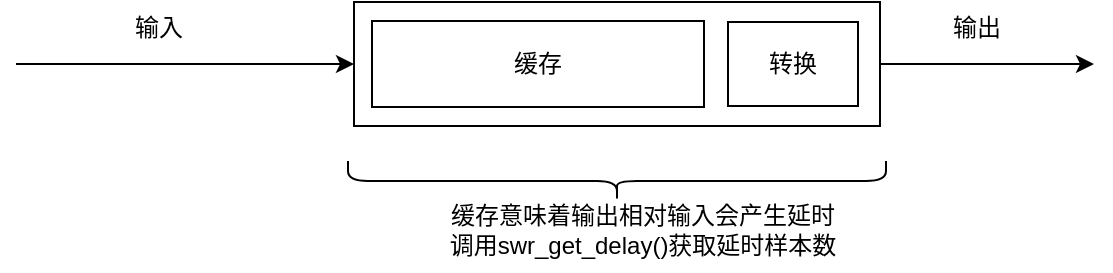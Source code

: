 <mxfile version="22.1.17" type="github">
  <diagram name="第 1 页" id="8ad2CBzuucdJZ7vBzMSo">
    <mxGraphModel dx="1834" dy="796" grid="0" gridSize="10" guides="1" tooltips="1" connect="1" arrows="1" fold="1" page="0" pageScale="1" pageWidth="827" pageHeight="1169" math="0" shadow="0">
      <root>
        <mxCell id="0" />
        <mxCell id="1" parent="0" />
        <mxCell id="4ZghMbdApVTYlnWpCv2T-1" value="" style="rounded=0;whiteSpace=wrap;html=1;" parent="1" vertex="1">
          <mxGeometry x="-45" y="144" width="263" height="62" as="geometry" />
        </mxCell>
        <mxCell id="4ZghMbdApVTYlnWpCv2T-2" value="" style="endArrow=classic;html=1;rounded=0;exitX=1;exitY=0.5;exitDx=0;exitDy=0;" parent="1" source="4ZghMbdApVTYlnWpCv2T-1" edge="1">
          <mxGeometry width="50" height="50" relative="1" as="geometry">
            <mxPoint x="125" y="311" as="sourcePoint" />
            <mxPoint x="325" y="175" as="targetPoint" />
          </mxGeometry>
        </mxCell>
        <mxCell id="4ZghMbdApVTYlnWpCv2T-3" value="" style="endArrow=classic;html=1;rounded=0;entryX=0;entryY=0.5;entryDx=0;entryDy=0;" parent="1" target="4ZghMbdApVTYlnWpCv2T-1" edge="1">
          <mxGeometry width="50" height="50" relative="1" as="geometry">
            <mxPoint x="-214" y="175" as="sourcePoint" />
            <mxPoint x="-158" y="117" as="targetPoint" />
          </mxGeometry>
        </mxCell>
        <mxCell id="4ZghMbdApVTYlnWpCv2T-4" value="输入" style="text;html=1;align=center;verticalAlign=middle;resizable=0;points=[];autosize=1;strokeColor=none;fillColor=none;" parent="1" vertex="1">
          <mxGeometry x="-164" y="144" width="42" height="26" as="geometry" />
        </mxCell>
        <mxCell id="4ZghMbdApVTYlnWpCv2T-5" value="输出" style="text;html=1;align=center;verticalAlign=middle;resizable=0;points=[];autosize=1;strokeColor=none;fillColor=none;" parent="1" vertex="1">
          <mxGeometry x="245" y="144" width="42" height="26" as="geometry" />
        </mxCell>
        <mxCell id="4ZghMbdApVTYlnWpCv2T-6" value="缓存" style="rounded=0;whiteSpace=wrap;html=1;" parent="1" vertex="1">
          <mxGeometry x="-36" y="153.5" width="166" height="43" as="geometry" />
        </mxCell>
        <mxCell id="4ZghMbdApVTYlnWpCv2T-7" value="" style="shape=curlyBracket;whiteSpace=wrap;html=1;rounded=1;labelPosition=left;verticalLabelPosition=middle;align=right;verticalAlign=middle;size=0.5;rotation=-90;" parent="1" vertex="1">
          <mxGeometry x="76.5" y="99" width="20" height="269" as="geometry" />
        </mxCell>
        <mxCell id="4ZghMbdApVTYlnWpCv2T-8" value="缓存意味着输出相对输入会产生延时&lt;br&gt;调用swr_get_delay()获取延时样本数" style="text;html=1;align=center;verticalAlign=middle;resizable=0;points=[];autosize=1;strokeColor=none;fillColor=none;" parent="1" vertex="1">
          <mxGeometry x="-7" y="237.5" width="211" height="41" as="geometry" />
        </mxCell>
        <mxCell id="4ZghMbdApVTYlnWpCv2T-9" value="转换" style="rounded=0;whiteSpace=wrap;html=1;" parent="1" vertex="1">
          <mxGeometry x="142" y="154" width="65" height="42" as="geometry" />
        </mxCell>
      </root>
    </mxGraphModel>
  </diagram>
</mxfile>
